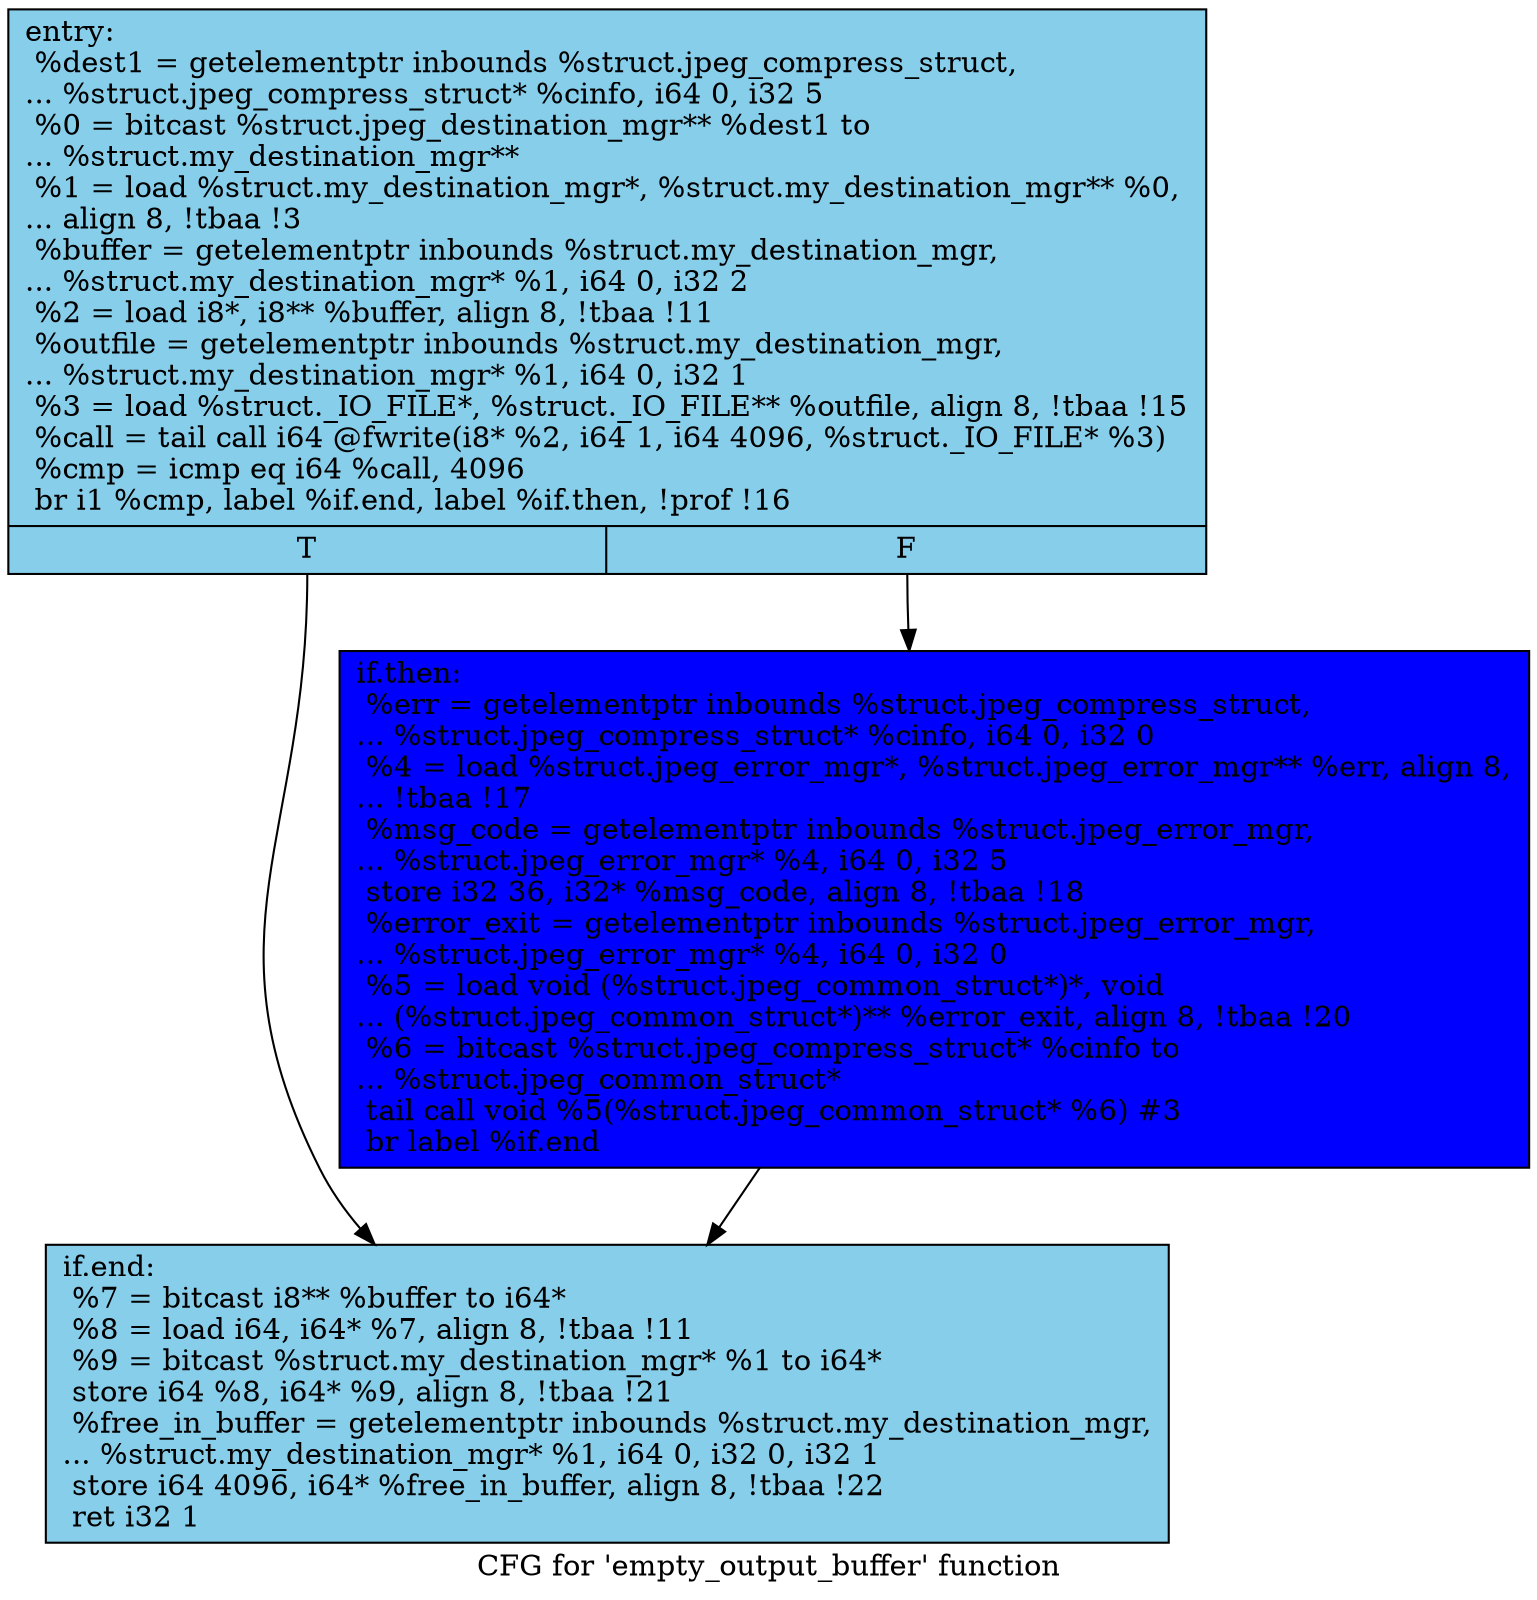 digraph "CFG for 'empty_output_buffer' function" {
	label="CFG for 'empty_output_buffer' function";

	Node0x58da040 [shape=record, style = filled, fillcolor = skyblue, label="{entry:\l  %dest1 = getelementptr inbounds %struct.jpeg_compress_struct,\l... %struct.jpeg_compress_struct* %cinfo, i64 0, i32 5\l  %0 = bitcast %struct.jpeg_destination_mgr** %dest1 to\l... %struct.my_destination_mgr**\l  %1 = load %struct.my_destination_mgr*, %struct.my_destination_mgr** %0,\l... align 8, !tbaa !3\l  %buffer = getelementptr inbounds %struct.my_destination_mgr,\l... %struct.my_destination_mgr* %1, i64 0, i32 2\l  %2 = load i8*, i8** %buffer, align 8, !tbaa !11\l  %outfile = getelementptr inbounds %struct.my_destination_mgr,\l... %struct.my_destination_mgr* %1, i64 0, i32 1\l  %3 = load %struct._IO_FILE*, %struct._IO_FILE** %outfile, align 8, !tbaa !15\l  %call = tail call i64 @fwrite(i8* %2, i64 1, i64 4096, %struct._IO_FILE* %3)\l  %cmp = icmp eq i64 %call, 4096\l  br i1 %cmp, label %if.end, label %if.then, !prof !16\l|{<s0>T|<s1>F}}"];
	Node0x58da040:s0 -> Node0x58db3a0;
	Node0x58da040:s1 -> Node0x58db470;
	Node0x58db470 [shape=record, style = filled, fillcolor = blue, label="{if.then:                                          \l  %err = getelementptr inbounds %struct.jpeg_compress_struct,\l... %struct.jpeg_compress_struct* %cinfo, i64 0, i32 0\l  %4 = load %struct.jpeg_error_mgr*, %struct.jpeg_error_mgr** %err, align 8,\l... !tbaa !17\l  %msg_code = getelementptr inbounds %struct.jpeg_error_mgr,\l... %struct.jpeg_error_mgr* %4, i64 0, i32 5\l  store i32 36, i32* %msg_code, align 8, !tbaa !18\l  %error_exit = getelementptr inbounds %struct.jpeg_error_mgr,\l... %struct.jpeg_error_mgr* %4, i64 0, i32 0\l  %5 = load void (%struct.jpeg_common_struct*)*, void\l... (%struct.jpeg_common_struct*)** %error_exit, align 8, !tbaa !20\l  %6 = bitcast %struct.jpeg_compress_struct* %cinfo to\l... %struct.jpeg_common_struct*\l  tail call void %5(%struct.jpeg_common_struct* %6) #3\l  br label %if.end\l}"];
	Node0x58db470 -> Node0x58db3a0;
	Node0x58db3a0 [shape=record, style = filled, fillcolor = skyblue, label="{if.end:                                           \l  %7 = bitcast i8** %buffer to i64*\l  %8 = load i64, i64* %7, align 8, !tbaa !11\l  %9 = bitcast %struct.my_destination_mgr* %1 to i64*\l  store i64 %8, i64* %9, align 8, !tbaa !21\l  %free_in_buffer = getelementptr inbounds %struct.my_destination_mgr,\l... %struct.my_destination_mgr* %1, i64 0, i32 0, i32 1\l  store i64 4096, i64* %free_in_buffer, align 8, !tbaa !22\l  ret i32 1\l}"];
}
